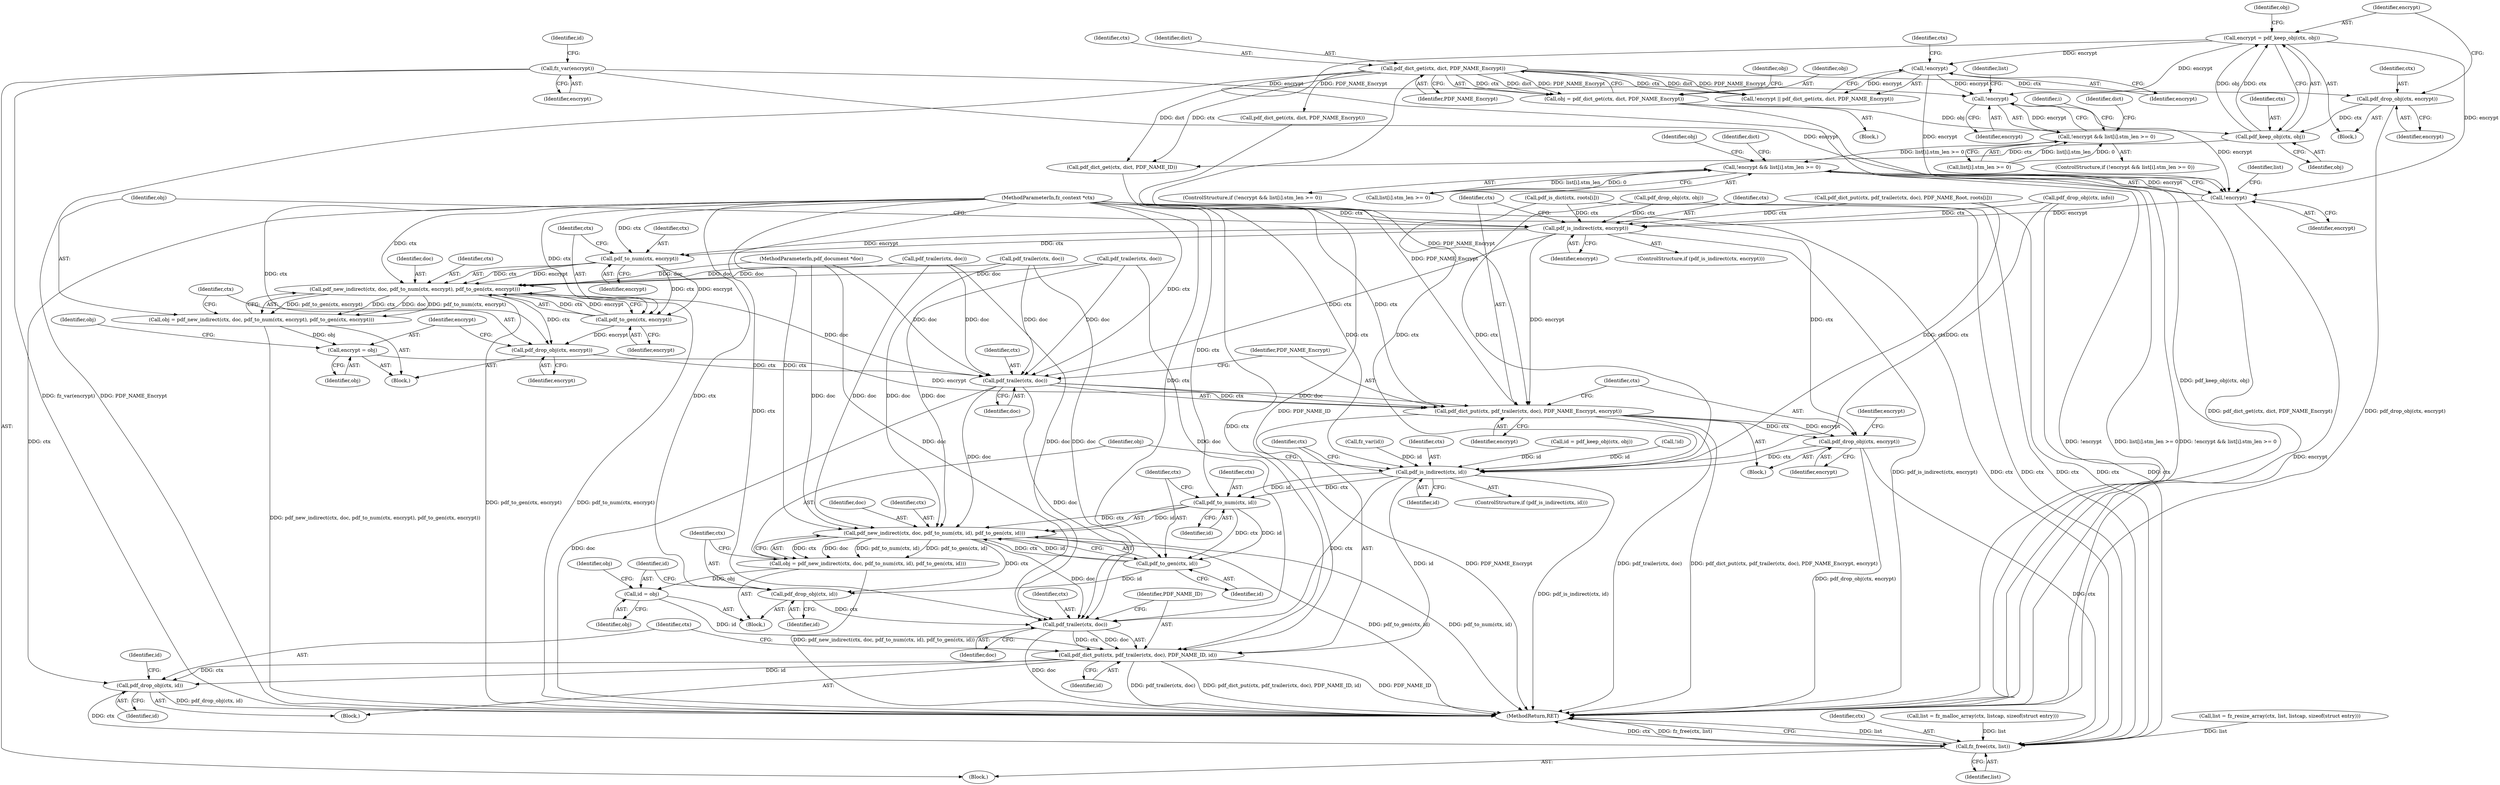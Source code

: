 digraph "0_ghostscript_1e03c06456d997435019fb3526fa2d4be7dbc6ec_0@API" {
"1000769" [label="(Call,!encrypt)"];
"1000568" [label="(Call,!encrypt)"];
"1000550" [label="(Call,encrypt = pdf_keep_obj(ctx, obj))"];
"1000552" [label="(Call,pdf_keep_obj(ctx, obj))"];
"1000547" [label="(Call,pdf_drop_obj(ctx, encrypt))"];
"1000540" [label="(Call,pdf_dict_get(ctx, dict, PDF_NAME_Encrypt))"];
"1000538" [label="(Call,obj = pdf_dict_get(ctx, dict, PDF_NAME_Encrypt))"];
"1000138" [label="(Call,fz_var(encrypt))"];
"1000768" [label="(Call,!encrypt && list[i].stm_len >= 0)"];
"1000845" [label="(Call,!encrypt && list[i].stm_len >= 0)"];
"1000846" [label="(Call,!encrypt)"];
"1000981" [label="(Call,pdf_is_indirect(ctx, encrypt))"];
"1000990" [label="(Call,pdf_to_num(ctx, encrypt))"];
"1000987" [label="(Call,pdf_new_indirect(ctx, doc, pdf_to_num(ctx, encrypt), pdf_to_gen(ctx, encrypt)))"];
"1000985" [label="(Call,obj = pdf_new_indirect(ctx, doc, pdf_to_num(ctx, encrypt), pdf_to_gen(ctx, encrypt)))"];
"1000999" [label="(Call,encrypt = obj)"];
"1001005" [label="(Call,pdf_dict_put(ctx, pdf_trailer(ctx, doc), PDF_NAME_Encrypt, encrypt))"];
"1001012" [label="(Call,pdf_drop_obj(ctx, encrypt))"];
"1001022" [label="(Call,pdf_is_indirect(ctx, id))"];
"1001031" [label="(Call,pdf_to_num(ctx, id))"];
"1001028" [label="(Call,pdf_new_indirect(ctx, doc, pdf_to_num(ctx, id), pdf_to_gen(ctx, id)))"];
"1001026" [label="(Call,obj = pdf_new_indirect(ctx, doc, pdf_to_num(ctx, id), pdf_to_gen(ctx, id)))"];
"1001040" [label="(Call,id = obj)"];
"1001046" [label="(Call,pdf_dict_put(ctx, pdf_trailer(ctx, doc), PDF_NAME_ID, id))"];
"1001053" [label="(Call,pdf_drop_obj(ctx, id))"];
"1001059" [label="(Call,fz_free(ctx, list))"];
"1001037" [label="(Call,pdf_drop_obj(ctx, id))"];
"1001048" [label="(Call,pdf_trailer(ctx, doc))"];
"1001034" [label="(Call,pdf_to_gen(ctx, id))"];
"1000996" [label="(Call,pdf_drop_obj(ctx, encrypt))"];
"1001007" [label="(Call,pdf_trailer(ctx, doc))"];
"1000993" [label="(Call,pdf_to_gen(ctx, encrypt))"];
"1001047" [label="(Identifier,ctx)"];
"1000714" [label="(Identifier,i)"];
"1001006" [label="(Identifier,ctx)"];
"1000990" [label="(Call,pdf_to_num(ctx, encrypt))"];
"1000464" [label="(Call,list = fz_resize_array(ctx, list, listcap, sizeof(struct entry)))"];
"1000522" [label="(Block,)"];
"1000117" [label="(MethodParameterIn,fz_context *ctx)"];
"1000141" [label="(Identifier,id)"];
"1001040" [label="(Call,id = obj)"];
"1000118" [label="(MethodParameterIn,pdf_document *doc)"];
"1001025" [label="(Block,)"];
"1000548" [label="(Identifier,ctx)"];
"1000952" [label="(Call,pdf_dict_put(ctx, pdf_trailer(ctx, doc), PDF_NAME_Root, roots[i]))"];
"1000541" [label="(Identifier,ctx)"];
"1000780" [label="(Identifier,dict)"];
"1000982" [label="(Identifier,ctx)"];
"1000992" [label="(Identifier,encrypt)"];
"1000578" [label="(Call,id = pdf_keep_obj(ctx, obj))"];
"1000571" [label="(Identifier,ctx)"];
"1001012" [label="(Call,pdf_drop_obj(ctx, encrypt))"];
"1001035" [label="(Identifier,ctx)"];
"1000985" [label="(Call,obj = pdf_new_indirect(ctx, doc, pdf_to_num(ctx, encrypt), pdf_to_gen(ctx, encrypt)))"];
"1001046" [label="(Call,pdf_dict_put(ctx, pdf_trailer(ctx, doc), PDF_NAME_ID, id))"];
"1001057" [label="(Identifier,id)"];
"1001024" [label="(Identifier,id)"];
"1001014" [label="(Identifier,encrypt)"];
"1000568" [label="(Call,!encrypt)"];
"1001013" [label="(Identifier,ctx)"];
"1001037" [label="(Call,pdf_drop_obj(ctx, id))"];
"1000983" [label="(Identifier,encrypt)"];
"1000971" [label="(Call,pdf_drop_obj(ctx, info))"];
"1001021" [label="(ControlStructure,if (pdf_is_indirect(ctx, id)))"];
"1001036" [label="(Identifier,id)"];
"1001020" [label="(Block,)"];
"1000769" [label="(Call,!encrypt)"];
"1001060" [label="(Identifier,ctx)"];
"1001022" [label="(Call,pdf_is_indirect(ctx, id))"];
"1000546" [label="(Block,)"];
"1000119" [label="(Block,)"];
"1001011" [label="(Identifier,encrypt)"];
"1000542" [label="(Identifier,dict)"];
"1000918" [label="(Call,pdf_drop_obj(ctx, obj))"];
"1000848" [label="(Call,list[i].stm_len >= 0)"];
"1001052" [label="(Identifier,id)"];
"1001049" [label="(Identifier,ctx)"];
"1001008" [label="(Identifier,ctx)"];
"1000557" [label="(Call,pdf_dict_get(ctx, dict, PDF_NAME_ID))"];
"1000966" [label="(Call,pdf_trailer(ctx, doc))"];
"1000847" [label="(Identifier,encrypt)"];
"1001051" [label="(Identifier,PDF_NAME_ID)"];
"1000547" [label="(Call,pdf_drop_obj(ctx, encrypt))"];
"1000192" [label="(Call,list = fz_malloc_array(ctx, listcap, sizeof(struct entry)))"];
"1000994" [label="(Identifier,ctx)"];
"1000941" [label="(Call,pdf_is_dict(ctx, roots[i]))"];
"1000987" [label="(Call,pdf_new_indirect(ctx, doc, pdf_to_num(ctx, encrypt), pdf_to_gen(ctx, encrypt)))"];
"1001028" [label="(Call,pdf_new_indirect(ctx, doc, pdf_to_num(ctx, id), pdf_to_gen(ctx, id)))"];
"1000845" [label="(Call,!encrypt && list[i].stm_len >= 0)"];
"1001062" [label="(MethodReturn,RET)"];
"1000771" [label="(Call,list[i].stm_len >= 0)"];
"1001033" [label="(Identifier,id)"];
"1000998" [label="(Identifier,encrypt)"];
"1001007" [label="(Call,pdf_trailer(ctx, doc))"];
"1001003" [label="(Identifier,obj)"];
"1000767" [label="(ControlStructure,if (!encrypt && list[i].stm_len >= 0))"];
"1000540" [label="(Call,pdf_dict_get(ctx, dict, PDF_NAME_Encrypt))"];
"1000545" [label="(Identifier,obj)"];
"1000553" [label="(Identifier,ctx)"];
"1001009" [label="(Identifier,doc)"];
"1001050" [label="(Identifier,doc)"];
"1000995" [label="(Identifier,encrypt)"];
"1001055" [label="(Identifier,id)"];
"1000538" [label="(Call,obj = pdf_dict_get(ctx, dict, PDF_NAME_Encrypt))"];
"1000984" [label="(Block,)"];
"1000888" [label="(Identifier,obj)"];
"1000996" [label="(Call,pdf_drop_obj(ctx, encrypt))"];
"1000554" [label="(Identifier,obj)"];
"1000567" [label="(Call,!encrypt || pdf_dict_get(ctx, dict, PDF_NAME_Encrypt))"];
"1000539" [label="(Identifier,obj)"];
"1000988" [label="(Identifier,ctx)"];
"1001026" [label="(Call,obj = pdf_new_indirect(ctx, doc, pdf_to_num(ctx, id), pdf_to_gen(ctx, id)))"];
"1000549" [label="(Identifier,encrypt)"];
"1000999" [label="(Call,encrypt = obj)"];
"1001048" [label="(Call,pdf_trailer(ctx, doc))"];
"1001041" [label="(Identifier,id)"];
"1000993" [label="(Call,pdf_to_gen(ctx, encrypt))"];
"1001054" [label="(Identifier,ctx)"];
"1000768" [label="(Call,!encrypt && list[i].stm_len >= 0)"];
"1000997" [label="(Identifier,ctx)"];
"1001027" [label="(Identifier,obj)"];
"1000774" [label="(Identifier,list)"];
"1000543" [label="(Identifier,PDF_NAME_Encrypt)"];
"1001042" [label="(Identifier,obj)"];
"1001053" [label="(Call,pdf_drop_obj(ctx, id))"];
"1001038" [label="(Identifier,ctx)"];
"1000981" [label="(Call,pdf_is_indirect(ctx, encrypt))"];
"1000569" [label="(Identifier,encrypt)"];
"1001061" [label="(Identifier,list)"];
"1000989" [label="(Identifier,doc)"];
"1000139" [label="(Identifier,encrypt)"];
"1000913" [label="(Call,pdf_trailer(ctx, doc))"];
"1000846" [label="(Call,!encrypt)"];
"1001059" [label="(Call,fz_free(ctx, list))"];
"1000570" [label="(Call,pdf_dict_get(ctx, dict, PDF_NAME_Encrypt))"];
"1000857" [label="(Identifier,dict)"];
"1001034" [label="(Call,pdf_to_gen(ctx, id))"];
"1000552" [label="(Call,pdf_keep_obj(ctx, obj))"];
"1000565" [label="(Call,!id)"];
"1001032" [label="(Identifier,ctx)"];
"1000851" [label="(Identifier,list)"];
"1000140" [label="(Call,fz_var(id))"];
"1001005" [label="(Call,pdf_dict_put(ctx, pdf_trailer(ctx, doc), PDF_NAME_Encrypt, encrypt))"];
"1001029" [label="(Identifier,ctx)"];
"1000138" [label="(Call,fz_var(encrypt))"];
"1001001" [label="(Identifier,obj)"];
"1001023" [label="(Identifier,ctx)"];
"1000954" [label="(Call,pdf_trailer(ctx, doc))"];
"1000556" [label="(Identifier,obj)"];
"1001039" [label="(Identifier,id)"];
"1000991" [label="(Identifier,ctx)"];
"1000986" [label="(Identifier,obj)"];
"1001000" [label="(Identifier,encrypt)"];
"1000979" [label="(Block,)"];
"1001016" [label="(Identifier,encrypt)"];
"1000551" [label="(Identifier,encrypt)"];
"1000550" [label="(Call,encrypt = pdf_keep_obj(ctx, obj))"];
"1001031" [label="(Call,pdf_to_num(ctx, id))"];
"1001030" [label="(Identifier,doc)"];
"1001010" [label="(Identifier,PDF_NAME_Encrypt)"];
"1001044" [label="(Identifier,obj)"];
"1000844" [label="(ControlStructure,if (!encrypt && list[i].stm_len >= 0))"];
"1000980" [label="(ControlStructure,if (pdf_is_indirect(ctx, encrypt)))"];
"1000770" [label="(Identifier,encrypt)"];
"1000769" -> "1000768"  [label="AST: "];
"1000769" -> "1000770"  [label="CFG: "];
"1000770" -> "1000769"  [label="AST: "];
"1000774" -> "1000769"  [label="CFG: "];
"1000768" -> "1000769"  [label="CFG: "];
"1000769" -> "1000768"  [label="DDG: encrypt"];
"1000568" -> "1000769"  [label="DDG: encrypt"];
"1000138" -> "1000769"  [label="DDG: encrypt"];
"1000550" -> "1000769"  [label="DDG: encrypt"];
"1000769" -> "1000846"  [label="DDG: encrypt"];
"1000568" -> "1000567"  [label="AST: "];
"1000568" -> "1000569"  [label="CFG: "];
"1000569" -> "1000568"  [label="AST: "];
"1000571" -> "1000568"  [label="CFG: "];
"1000567" -> "1000568"  [label="CFG: "];
"1000568" -> "1000567"  [label="DDG: encrypt"];
"1000550" -> "1000568"  [label="DDG: encrypt"];
"1000568" -> "1000846"  [label="DDG: encrypt"];
"1000550" -> "1000546"  [label="AST: "];
"1000550" -> "1000552"  [label="CFG: "];
"1000551" -> "1000550"  [label="AST: "];
"1000552" -> "1000550"  [label="AST: "];
"1000556" -> "1000550"  [label="CFG: "];
"1000550" -> "1001062"  [label="DDG: pdf_keep_obj(ctx, obj)"];
"1000552" -> "1000550"  [label="DDG: ctx"];
"1000552" -> "1000550"  [label="DDG: obj"];
"1000550" -> "1000846"  [label="DDG: encrypt"];
"1000552" -> "1000554"  [label="CFG: "];
"1000553" -> "1000552"  [label="AST: "];
"1000554" -> "1000552"  [label="AST: "];
"1000547" -> "1000552"  [label="DDG: ctx"];
"1000538" -> "1000552"  [label="DDG: obj"];
"1000552" -> "1000557"  [label="DDG: ctx"];
"1000547" -> "1000546"  [label="AST: "];
"1000547" -> "1000549"  [label="CFG: "];
"1000548" -> "1000547"  [label="AST: "];
"1000549" -> "1000547"  [label="AST: "];
"1000551" -> "1000547"  [label="CFG: "];
"1000547" -> "1001062"  [label="DDG: pdf_drop_obj(ctx, encrypt)"];
"1000540" -> "1000547"  [label="DDG: ctx"];
"1000540" -> "1000538"  [label="AST: "];
"1000540" -> "1000543"  [label="CFG: "];
"1000541" -> "1000540"  [label="AST: "];
"1000542" -> "1000540"  [label="AST: "];
"1000543" -> "1000540"  [label="AST: "];
"1000538" -> "1000540"  [label="CFG: "];
"1000540" -> "1001062"  [label="DDG: PDF_NAME_Encrypt"];
"1000540" -> "1000538"  [label="DDG: ctx"];
"1000540" -> "1000538"  [label="DDG: dict"];
"1000540" -> "1000538"  [label="DDG: PDF_NAME_Encrypt"];
"1000540" -> "1000557"  [label="DDG: ctx"];
"1000540" -> "1000557"  [label="DDG: dict"];
"1000540" -> "1000567"  [label="DDG: ctx"];
"1000540" -> "1000567"  [label="DDG: dict"];
"1000540" -> "1000567"  [label="DDG: PDF_NAME_Encrypt"];
"1000540" -> "1000570"  [label="DDG: PDF_NAME_Encrypt"];
"1000540" -> "1001005"  [label="DDG: PDF_NAME_Encrypt"];
"1000538" -> "1000522"  [label="AST: "];
"1000539" -> "1000538"  [label="AST: "];
"1000545" -> "1000538"  [label="CFG: "];
"1000538" -> "1001062"  [label="DDG: pdf_dict_get(ctx, dict, PDF_NAME_Encrypt)"];
"1000138" -> "1000119"  [label="AST: "];
"1000138" -> "1000139"  [label="CFG: "];
"1000139" -> "1000138"  [label="AST: "];
"1000141" -> "1000138"  [label="CFG: "];
"1000138" -> "1001062"  [label="DDG: fz_var(encrypt)"];
"1000138" -> "1000846"  [label="DDG: encrypt"];
"1000768" -> "1000767"  [label="AST: "];
"1000768" -> "1000771"  [label="CFG: "];
"1000771" -> "1000768"  [label="AST: "];
"1000780" -> "1000768"  [label="CFG: "];
"1000714" -> "1000768"  [label="CFG: "];
"1000771" -> "1000768"  [label="DDG: list[i].stm_len"];
"1000771" -> "1000768"  [label="DDG: 0"];
"1000768" -> "1000845"  [label="DDG: list[i].stm_len >= 0"];
"1000845" -> "1000844"  [label="AST: "];
"1000845" -> "1000846"  [label="CFG: "];
"1000845" -> "1000848"  [label="CFG: "];
"1000846" -> "1000845"  [label="AST: "];
"1000848" -> "1000845"  [label="AST: "];
"1000857" -> "1000845"  [label="CFG: "];
"1000888" -> "1000845"  [label="CFG: "];
"1000845" -> "1001062"  [label="DDG: !encrypt"];
"1000845" -> "1001062"  [label="DDG: list[i].stm_len >= 0"];
"1000845" -> "1001062"  [label="DDG: !encrypt && list[i].stm_len >= 0"];
"1000846" -> "1000845"  [label="DDG: encrypt"];
"1000848" -> "1000845"  [label="DDG: list[i].stm_len"];
"1000848" -> "1000845"  [label="DDG: 0"];
"1000846" -> "1000847"  [label="CFG: "];
"1000847" -> "1000846"  [label="AST: "];
"1000851" -> "1000846"  [label="CFG: "];
"1000846" -> "1001062"  [label="DDG: encrypt"];
"1000846" -> "1000981"  [label="DDG: encrypt"];
"1000981" -> "1000980"  [label="AST: "];
"1000981" -> "1000983"  [label="CFG: "];
"1000982" -> "1000981"  [label="AST: "];
"1000983" -> "1000981"  [label="AST: "];
"1000986" -> "1000981"  [label="CFG: "];
"1001006" -> "1000981"  [label="CFG: "];
"1000981" -> "1001062"  [label="DDG: pdf_is_indirect(ctx, encrypt)"];
"1000971" -> "1000981"  [label="DDG: ctx"];
"1000952" -> "1000981"  [label="DDG: ctx"];
"1000918" -> "1000981"  [label="DDG: ctx"];
"1000941" -> "1000981"  [label="DDG: ctx"];
"1000117" -> "1000981"  [label="DDG: ctx"];
"1000981" -> "1000990"  [label="DDG: ctx"];
"1000981" -> "1000990"  [label="DDG: encrypt"];
"1000981" -> "1001007"  [label="DDG: ctx"];
"1000981" -> "1001005"  [label="DDG: encrypt"];
"1000990" -> "1000987"  [label="AST: "];
"1000990" -> "1000992"  [label="CFG: "];
"1000991" -> "1000990"  [label="AST: "];
"1000992" -> "1000990"  [label="AST: "];
"1000994" -> "1000990"  [label="CFG: "];
"1000990" -> "1000987"  [label="DDG: ctx"];
"1000990" -> "1000987"  [label="DDG: encrypt"];
"1000117" -> "1000990"  [label="DDG: ctx"];
"1000990" -> "1000993"  [label="DDG: ctx"];
"1000990" -> "1000993"  [label="DDG: encrypt"];
"1000987" -> "1000985"  [label="AST: "];
"1000987" -> "1000993"  [label="CFG: "];
"1000988" -> "1000987"  [label="AST: "];
"1000989" -> "1000987"  [label="AST: "];
"1000993" -> "1000987"  [label="AST: "];
"1000985" -> "1000987"  [label="CFG: "];
"1000987" -> "1001062"  [label="DDG: pdf_to_gen(ctx, encrypt)"];
"1000987" -> "1001062"  [label="DDG: pdf_to_num(ctx, encrypt)"];
"1000987" -> "1000985"  [label="DDG: ctx"];
"1000987" -> "1000985"  [label="DDG: doc"];
"1000987" -> "1000985"  [label="DDG: pdf_to_num(ctx, encrypt)"];
"1000987" -> "1000985"  [label="DDG: pdf_to_gen(ctx, encrypt)"];
"1000993" -> "1000987"  [label="DDG: ctx"];
"1000993" -> "1000987"  [label="DDG: encrypt"];
"1000117" -> "1000987"  [label="DDG: ctx"];
"1000913" -> "1000987"  [label="DDG: doc"];
"1000966" -> "1000987"  [label="DDG: doc"];
"1000954" -> "1000987"  [label="DDG: doc"];
"1000118" -> "1000987"  [label="DDG: doc"];
"1000987" -> "1000996"  [label="DDG: ctx"];
"1000987" -> "1001007"  [label="DDG: doc"];
"1000985" -> "1000984"  [label="AST: "];
"1000986" -> "1000985"  [label="AST: "];
"1000997" -> "1000985"  [label="CFG: "];
"1000985" -> "1001062"  [label="DDG: pdf_new_indirect(ctx, doc, pdf_to_num(ctx, encrypt), pdf_to_gen(ctx, encrypt))"];
"1000985" -> "1000999"  [label="DDG: obj"];
"1000999" -> "1000984"  [label="AST: "];
"1000999" -> "1001001"  [label="CFG: "];
"1001000" -> "1000999"  [label="AST: "];
"1001001" -> "1000999"  [label="AST: "];
"1001003" -> "1000999"  [label="CFG: "];
"1000999" -> "1001005"  [label="DDG: encrypt"];
"1001005" -> "1000979"  [label="AST: "];
"1001005" -> "1001011"  [label="CFG: "];
"1001006" -> "1001005"  [label="AST: "];
"1001007" -> "1001005"  [label="AST: "];
"1001010" -> "1001005"  [label="AST: "];
"1001011" -> "1001005"  [label="AST: "];
"1001013" -> "1001005"  [label="CFG: "];
"1001005" -> "1001062"  [label="DDG: pdf_trailer(ctx, doc)"];
"1001005" -> "1001062"  [label="DDG: pdf_dict_put(ctx, pdf_trailer(ctx, doc), PDF_NAME_Encrypt, encrypt)"];
"1001005" -> "1001062"  [label="DDG: PDF_NAME_Encrypt"];
"1001007" -> "1001005"  [label="DDG: ctx"];
"1001007" -> "1001005"  [label="DDG: doc"];
"1000117" -> "1001005"  [label="DDG: ctx"];
"1000570" -> "1001005"  [label="DDG: PDF_NAME_Encrypt"];
"1001005" -> "1001012"  [label="DDG: ctx"];
"1001005" -> "1001012"  [label="DDG: encrypt"];
"1001012" -> "1000979"  [label="AST: "];
"1001012" -> "1001014"  [label="CFG: "];
"1001013" -> "1001012"  [label="AST: "];
"1001014" -> "1001012"  [label="AST: "];
"1001016" -> "1001012"  [label="CFG: "];
"1001012" -> "1001062"  [label="DDG: pdf_drop_obj(ctx, encrypt)"];
"1000117" -> "1001012"  [label="DDG: ctx"];
"1001012" -> "1001022"  [label="DDG: ctx"];
"1001012" -> "1001059"  [label="DDG: ctx"];
"1001022" -> "1001021"  [label="AST: "];
"1001022" -> "1001024"  [label="CFG: "];
"1001023" -> "1001022"  [label="AST: "];
"1001024" -> "1001022"  [label="AST: "];
"1001027" -> "1001022"  [label="CFG: "];
"1001047" -> "1001022"  [label="CFG: "];
"1001022" -> "1001062"  [label="DDG: pdf_is_indirect(ctx, id)"];
"1000971" -> "1001022"  [label="DDG: ctx"];
"1000952" -> "1001022"  [label="DDG: ctx"];
"1000918" -> "1001022"  [label="DDG: ctx"];
"1000941" -> "1001022"  [label="DDG: ctx"];
"1000117" -> "1001022"  [label="DDG: ctx"];
"1000578" -> "1001022"  [label="DDG: id"];
"1000565" -> "1001022"  [label="DDG: id"];
"1000140" -> "1001022"  [label="DDG: id"];
"1001022" -> "1001031"  [label="DDG: ctx"];
"1001022" -> "1001031"  [label="DDG: id"];
"1001022" -> "1001048"  [label="DDG: ctx"];
"1001022" -> "1001046"  [label="DDG: id"];
"1001031" -> "1001028"  [label="AST: "];
"1001031" -> "1001033"  [label="CFG: "];
"1001032" -> "1001031"  [label="AST: "];
"1001033" -> "1001031"  [label="AST: "];
"1001035" -> "1001031"  [label="CFG: "];
"1001031" -> "1001028"  [label="DDG: ctx"];
"1001031" -> "1001028"  [label="DDG: id"];
"1000117" -> "1001031"  [label="DDG: ctx"];
"1001031" -> "1001034"  [label="DDG: ctx"];
"1001031" -> "1001034"  [label="DDG: id"];
"1001028" -> "1001026"  [label="AST: "];
"1001028" -> "1001034"  [label="CFG: "];
"1001029" -> "1001028"  [label="AST: "];
"1001030" -> "1001028"  [label="AST: "];
"1001034" -> "1001028"  [label="AST: "];
"1001026" -> "1001028"  [label="CFG: "];
"1001028" -> "1001062"  [label="DDG: pdf_to_gen(ctx, id)"];
"1001028" -> "1001062"  [label="DDG: pdf_to_num(ctx, id)"];
"1001028" -> "1001026"  [label="DDG: ctx"];
"1001028" -> "1001026"  [label="DDG: doc"];
"1001028" -> "1001026"  [label="DDG: pdf_to_num(ctx, id)"];
"1001028" -> "1001026"  [label="DDG: pdf_to_gen(ctx, id)"];
"1001034" -> "1001028"  [label="DDG: ctx"];
"1001034" -> "1001028"  [label="DDG: id"];
"1000117" -> "1001028"  [label="DDG: ctx"];
"1001007" -> "1001028"  [label="DDG: doc"];
"1000913" -> "1001028"  [label="DDG: doc"];
"1000966" -> "1001028"  [label="DDG: doc"];
"1000954" -> "1001028"  [label="DDG: doc"];
"1000118" -> "1001028"  [label="DDG: doc"];
"1001028" -> "1001037"  [label="DDG: ctx"];
"1001028" -> "1001048"  [label="DDG: doc"];
"1001026" -> "1001025"  [label="AST: "];
"1001027" -> "1001026"  [label="AST: "];
"1001038" -> "1001026"  [label="CFG: "];
"1001026" -> "1001062"  [label="DDG: pdf_new_indirect(ctx, doc, pdf_to_num(ctx, id), pdf_to_gen(ctx, id))"];
"1001026" -> "1001040"  [label="DDG: obj"];
"1001040" -> "1001025"  [label="AST: "];
"1001040" -> "1001042"  [label="CFG: "];
"1001041" -> "1001040"  [label="AST: "];
"1001042" -> "1001040"  [label="AST: "];
"1001044" -> "1001040"  [label="CFG: "];
"1001040" -> "1001046"  [label="DDG: id"];
"1001046" -> "1001020"  [label="AST: "];
"1001046" -> "1001052"  [label="CFG: "];
"1001047" -> "1001046"  [label="AST: "];
"1001048" -> "1001046"  [label="AST: "];
"1001051" -> "1001046"  [label="AST: "];
"1001052" -> "1001046"  [label="AST: "];
"1001054" -> "1001046"  [label="CFG: "];
"1001046" -> "1001062"  [label="DDG: PDF_NAME_ID"];
"1001046" -> "1001062"  [label="DDG: pdf_trailer(ctx, doc)"];
"1001046" -> "1001062"  [label="DDG: pdf_dict_put(ctx, pdf_trailer(ctx, doc), PDF_NAME_ID, id)"];
"1001048" -> "1001046"  [label="DDG: ctx"];
"1001048" -> "1001046"  [label="DDG: doc"];
"1000117" -> "1001046"  [label="DDG: ctx"];
"1000557" -> "1001046"  [label="DDG: PDF_NAME_ID"];
"1001046" -> "1001053"  [label="DDG: ctx"];
"1001046" -> "1001053"  [label="DDG: id"];
"1001053" -> "1001020"  [label="AST: "];
"1001053" -> "1001055"  [label="CFG: "];
"1001054" -> "1001053"  [label="AST: "];
"1001055" -> "1001053"  [label="AST: "];
"1001057" -> "1001053"  [label="CFG: "];
"1001053" -> "1001062"  [label="DDG: pdf_drop_obj(ctx, id)"];
"1000117" -> "1001053"  [label="DDG: ctx"];
"1001053" -> "1001059"  [label="DDG: ctx"];
"1001059" -> "1000119"  [label="AST: "];
"1001059" -> "1001061"  [label="CFG: "];
"1001060" -> "1001059"  [label="AST: "];
"1001061" -> "1001059"  [label="AST: "];
"1001062" -> "1001059"  [label="CFG: "];
"1001059" -> "1001062"  [label="DDG: list"];
"1001059" -> "1001062"  [label="DDG: ctx"];
"1001059" -> "1001062"  [label="DDG: fz_free(ctx, list)"];
"1000971" -> "1001059"  [label="DDG: ctx"];
"1000952" -> "1001059"  [label="DDG: ctx"];
"1000918" -> "1001059"  [label="DDG: ctx"];
"1000941" -> "1001059"  [label="DDG: ctx"];
"1000117" -> "1001059"  [label="DDG: ctx"];
"1000464" -> "1001059"  [label="DDG: list"];
"1000192" -> "1001059"  [label="DDG: list"];
"1001037" -> "1001025"  [label="AST: "];
"1001037" -> "1001039"  [label="CFG: "];
"1001038" -> "1001037"  [label="AST: "];
"1001039" -> "1001037"  [label="AST: "];
"1001041" -> "1001037"  [label="CFG: "];
"1000117" -> "1001037"  [label="DDG: ctx"];
"1001034" -> "1001037"  [label="DDG: id"];
"1001037" -> "1001048"  [label="DDG: ctx"];
"1001048" -> "1001050"  [label="CFG: "];
"1001049" -> "1001048"  [label="AST: "];
"1001050" -> "1001048"  [label="AST: "];
"1001051" -> "1001048"  [label="CFG: "];
"1001048" -> "1001062"  [label="DDG: doc"];
"1000117" -> "1001048"  [label="DDG: ctx"];
"1001007" -> "1001048"  [label="DDG: doc"];
"1000913" -> "1001048"  [label="DDG: doc"];
"1000966" -> "1001048"  [label="DDG: doc"];
"1000954" -> "1001048"  [label="DDG: doc"];
"1000118" -> "1001048"  [label="DDG: doc"];
"1001034" -> "1001036"  [label="CFG: "];
"1001035" -> "1001034"  [label="AST: "];
"1001036" -> "1001034"  [label="AST: "];
"1000117" -> "1001034"  [label="DDG: ctx"];
"1000996" -> "1000984"  [label="AST: "];
"1000996" -> "1000998"  [label="CFG: "];
"1000997" -> "1000996"  [label="AST: "];
"1000998" -> "1000996"  [label="AST: "];
"1001000" -> "1000996"  [label="CFG: "];
"1000117" -> "1000996"  [label="DDG: ctx"];
"1000993" -> "1000996"  [label="DDG: encrypt"];
"1000996" -> "1001007"  [label="DDG: ctx"];
"1001007" -> "1001009"  [label="CFG: "];
"1001008" -> "1001007"  [label="AST: "];
"1001009" -> "1001007"  [label="AST: "];
"1001010" -> "1001007"  [label="CFG: "];
"1001007" -> "1001062"  [label="DDG: doc"];
"1000117" -> "1001007"  [label="DDG: ctx"];
"1000913" -> "1001007"  [label="DDG: doc"];
"1000966" -> "1001007"  [label="DDG: doc"];
"1000954" -> "1001007"  [label="DDG: doc"];
"1000118" -> "1001007"  [label="DDG: doc"];
"1000993" -> "1000995"  [label="CFG: "];
"1000994" -> "1000993"  [label="AST: "];
"1000995" -> "1000993"  [label="AST: "];
"1000117" -> "1000993"  [label="DDG: ctx"];
}
